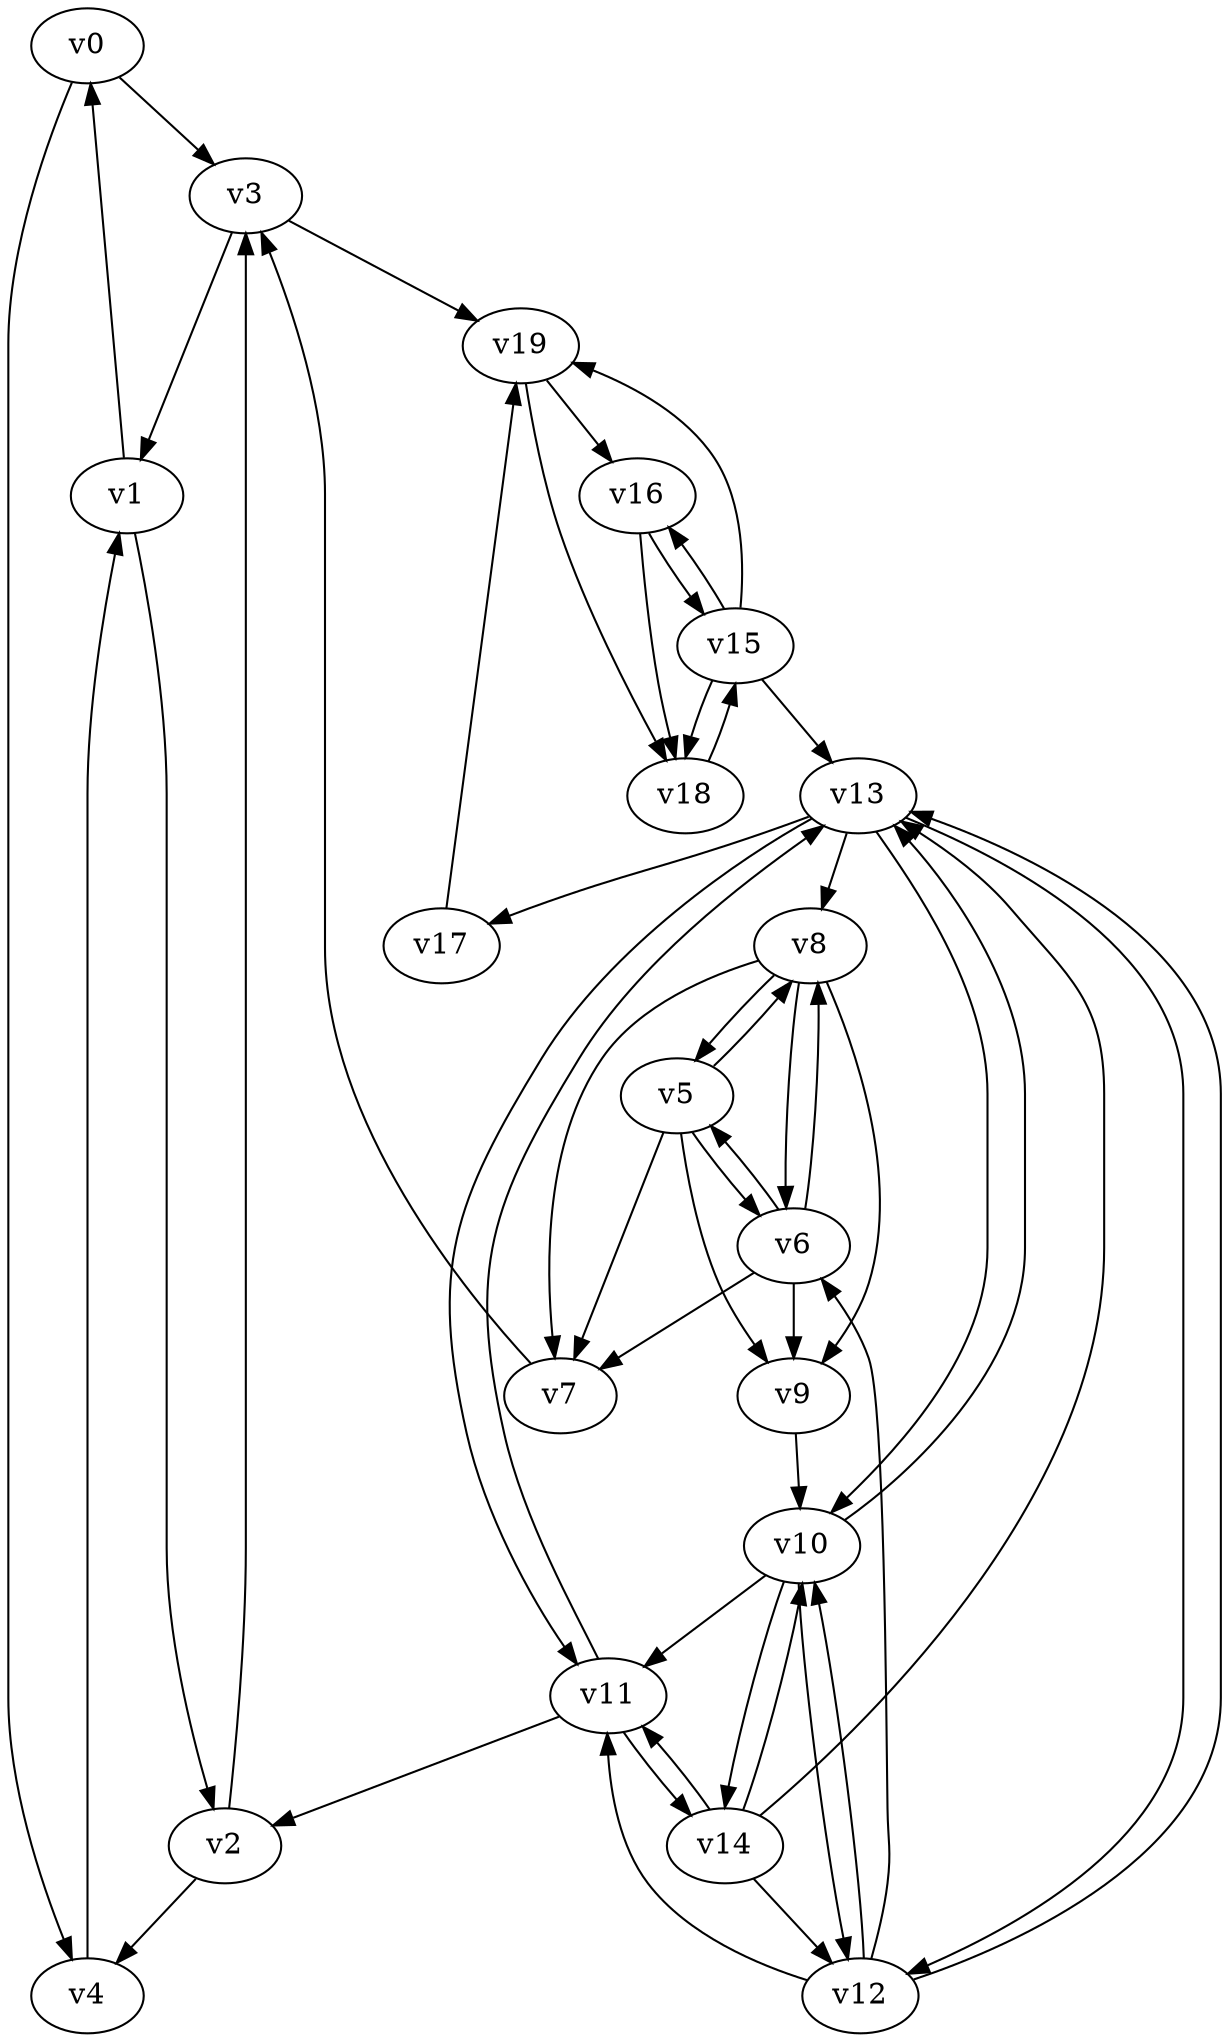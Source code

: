 digraph buchi_test027 {
    v0 [name="v0", player=1, priority=1];
    v1 [name="v1", player=1, priority=0];
    v2 [name="v2", player=1, priority=1];
    v3 [name="v3", player=1, priority=1];
    v4 [name="v4", player=0, priority=1];
    v5 [name="v5", player=0, priority=1];
    v6 [name="v6", player=0, priority=0];
    v7 [name="v7", player=0, priority=1];
    v8 [name="v8", player=0, priority=1];
    v9 [name="v9", player=0, priority=1];
    v10 [name="v10", player=0, priority=0];
    v11 [name="v11", player=0, priority=1];
    v12 [name="v12", player=1, priority=0];
    v13 [name="v13", player=0, priority=0];
    v14 [name="v14", player=0, priority=1];
    v15 [name="v15", player=1, priority=0];
    v16 [name="v16", player=1, priority=1];
    v17 [name="v17", player=1, priority=1];
    v18 [name="v18", player=0, priority=1];
    v19 [name="v19", player=0, priority=1];
    v3 -> v1;
    v12 -> v10;
    v12 -> v13;
    v14 -> v10;
    v5 -> v7;
    v14 -> v13;
    v3 -> v19;
    v8 -> v9;
    v11 -> v2;
    v8 -> v6;
    v1 -> v0;
    v19 -> v18;
    v11 -> v14;
    v10 -> v12;
    v13 -> v11;
    v13 -> v8;
    v13 -> v17;
    v6 -> v5;
    v6 -> v8;
    v12 -> v6;
    v5 -> v6;
    v14 -> v12;
    v5 -> v9;
    v8 -> v5;
    v9 -> v10;
    v2 -> v4;
    v1 -> v2;
    v0 -> v4;
    v10 -> v11;
    v10 -> v14;
    v11 -> v13;
    v13 -> v10;
    v15 -> v13;
    v7 -> v3;
    v15 -> v18;
    v6 -> v7;
    v15 -> v16;
    v16 -> v15;
    v15 -> v19;
    v16 -> v18;
    v18 -> v15;
    v12 -> v11;
    v4 -> v1;
    v14 -> v11;
    v5 -> v8;
    v8 -> v7;
    v0 -> v3;
    v17 -> v19;
    v19 -> v16;
    v10 -> v13;
    v2 -> v3;
    v13 -> v12;
    v6 -> v9;
}
